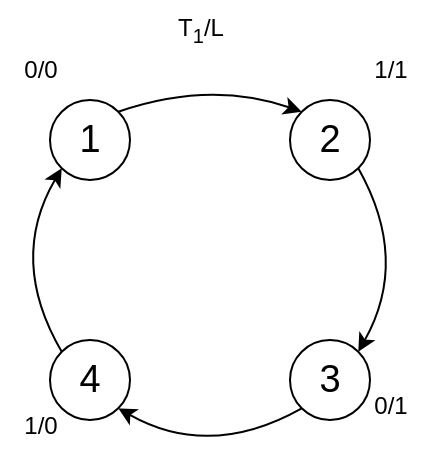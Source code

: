 <mxfile version="22.0.4" type="github">
  <diagram name="Page-1" id="tbCA8YlJYpJ-s6K7m9eO">
    <mxGraphModel dx="683" dy="361" grid="1" gridSize="10" guides="1" tooltips="1" connect="1" arrows="1" fold="1" page="1" pageScale="1" pageWidth="827" pageHeight="1169" math="0" shadow="0">
      <root>
        <mxCell id="0" />
        <mxCell id="1" parent="0" />
        <mxCell id="Q-5bEf0FHN3cAoq3XaVu-1" value="&lt;font style=&quot;font-size: 19px;&quot;&gt;1&lt;/font&gt;" style="ellipse;whiteSpace=wrap;html=1;" vertex="1" parent="1">
          <mxGeometry x="331" y="240" width="40" height="40" as="geometry" />
        </mxCell>
        <mxCell id="Q-5bEf0FHN3cAoq3XaVu-2" value="&lt;span style=&quot;font-size: 19px;&quot;&gt;2&lt;/span&gt;" style="ellipse;whiteSpace=wrap;html=1;" vertex="1" parent="1">
          <mxGeometry x="451" y="240" width="40" height="40" as="geometry" />
        </mxCell>
        <mxCell id="Q-5bEf0FHN3cAoq3XaVu-4" value="&lt;font style=&quot;font-size: 19px;&quot;&gt;4&lt;/font&gt;" style="ellipse;whiteSpace=wrap;html=1;" vertex="1" parent="1">
          <mxGeometry x="331" y="360" width="40" height="40" as="geometry" />
        </mxCell>
        <mxCell id="Q-5bEf0FHN3cAoq3XaVu-5" value="&lt;font style=&quot;font-size: 19px;&quot;&gt;3&lt;/font&gt;" style="ellipse;whiteSpace=wrap;html=1;" vertex="1" parent="1">
          <mxGeometry x="451" y="360" width="40" height="40" as="geometry" />
        </mxCell>
        <mxCell id="Q-5bEf0FHN3cAoq3XaVu-6" value="0/1" style="text;html=1;align=center;verticalAlign=middle;resizable=0;points=[];autosize=1;strokeColor=none;fillColor=none;" vertex="1" parent="1">
          <mxGeometry x="481" y="378" width="40" height="30" as="geometry" />
        </mxCell>
        <mxCell id="Q-5bEf0FHN3cAoq3XaVu-7" value="1/0" style="text;html=1;align=center;verticalAlign=middle;resizable=0;points=[];autosize=1;strokeColor=none;fillColor=none;" vertex="1" parent="1">
          <mxGeometry x="306" y="388" width="40" height="30" as="geometry" />
        </mxCell>
        <mxCell id="Q-5bEf0FHN3cAoq3XaVu-9" value="0/0" style="text;html=1;align=center;verticalAlign=middle;resizable=0;points=[];autosize=1;strokeColor=none;fillColor=none;" vertex="1" parent="1">
          <mxGeometry x="306" y="210" width="40" height="30" as="geometry" />
        </mxCell>
        <mxCell id="Q-5bEf0FHN3cAoq3XaVu-10" value="1/1" style="text;html=1;align=center;verticalAlign=middle;resizable=0;points=[];autosize=1;strokeColor=none;fillColor=none;" vertex="1" parent="1">
          <mxGeometry x="481" y="210" width="40" height="30" as="geometry" />
        </mxCell>
        <mxCell id="Q-5bEf0FHN3cAoq3XaVu-11" value="T&lt;sub&gt;1&lt;/sub&gt;/L" style="text;html=1;align=center;verticalAlign=middle;resizable=0;points=[];autosize=1;strokeColor=none;fillColor=none;" vertex="1" parent="1">
          <mxGeometry x="381" y="190" width="50" height="30" as="geometry" />
        </mxCell>
        <mxCell id="Q-5bEf0FHN3cAoq3XaVu-12" value="" style="endArrow=classic;html=1;entryX=0;entryY=0;entryDx=0;entryDy=0;curved=1;exitX=1;exitY=0;exitDx=0;exitDy=0;" edge="1" parent="1" source="Q-5bEf0FHN3cAoq3XaVu-1" target="Q-5bEf0FHN3cAoq3XaVu-2">
          <mxGeometry width="50" height="50" relative="1" as="geometry">
            <mxPoint x="371" y="300" as="sourcePoint" />
            <mxPoint x="441" y="260" as="targetPoint" />
            <Array as="points">
              <mxPoint x="411" y="230" />
            </Array>
          </mxGeometry>
        </mxCell>
        <mxCell id="Q-5bEf0FHN3cAoq3XaVu-13" value="" style="endArrow=classic;html=1;exitX=0;exitY=0;exitDx=0;exitDy=0;curved=1;entryX=0;entryY=1;entryDx=0;entryDy=0;" edge="1" parent="1" source="Q-5bEf0FHN3cAoq3XaVu-4" target="Q-5bEf0FHN3cAoq3XaVu-1">
          <mxGeometry width="50" height="50" relative="1" as="geometry">
            <mxPoint x="341" y="300" as="sourcePoint" />
            <mxPoint x="300" y="270" as="targetPoint" />
            <Array as="points">
              <mxPoint x="310" y="320" />
            </Array>
          </mxGeometry>
        </mxCell>
        <mxCell id="Q-5bEf0FHN3cAoq3XaVu-15" value="" style="endArrow=classic;html=1;entryX=1;entryY=0;entryDx=0;entryDy=0;curved=1;exitX=1;exitY=1;exitDx=0;exitDy=0;" edge="1" parent="1" source="Q-5bEf0FHN3cAoq3XaVu-2" target="Q-5bEf0FHN3cAoq3XaVu-5">
          <mxGeometry width="50" height="50" relative="1" as="geometry">
            <mxPoint x="491" y="360" as="sourcePoint" />
            <mxPoint x="583" y="360" as="targetPoint" />
            <Array as="points">
              <mxPoint x="511" y="320" />
            </Array>
          </mxGeometry>
        </mxCell>
        <mxCell id="Q-5bEf0FHN3cAoq3XaVu-16" value="" style="endArrow=classic;html=1;entryX=1;entryY=1;entryDx=0;entryDy=0;curved=1;exitX=0;exitY=1;exitDx=0;exitDy=0;" edge="1" parent="1" source="Q-5bEf0FHN3cAoq3XaVu-5" target="Q-5bEf0FHN3cAoq3XaVu-4">
          <mxGeometry width="50" height="50" relative="1" as="geometry">
            <mxPoint x="359" y="434" as="sourcePoint" />
            <mxPoint x="451" y="434" as="targetPoint" />
            <Array as="points">
              <mxPoint x="411" y="420" />
            </Array>
          </mxGeometry>
        </mxCell>
      </root>
    </mxGraphModel>
  </diagram>
</mxfile>
